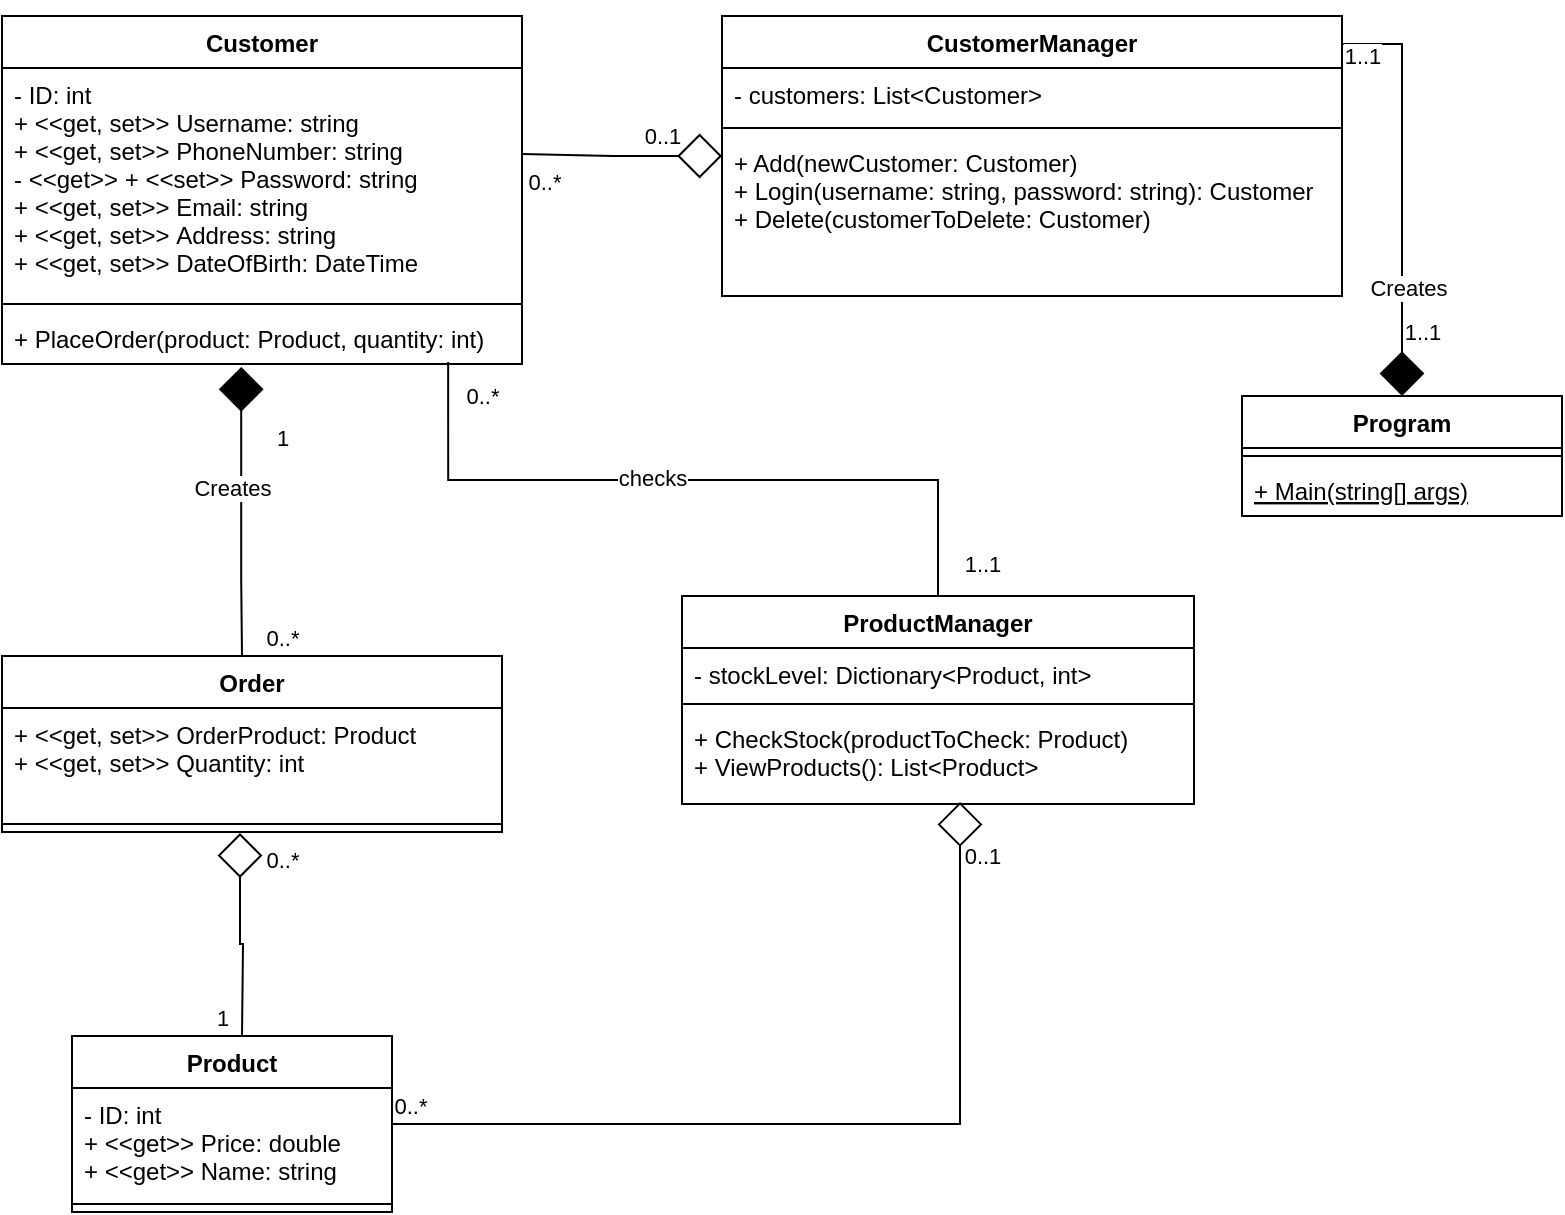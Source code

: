 <mxfile version="20.3.0" type="device"><diagram id="C5RBs43oDa-KdzZeNtuy" name="Page-1"><mxGraphModel dx="1422" dy="737" grid="1" gridSize="10" guides="1" tooltips="1" connect="1" arrows="1" fold="1" page="1" pageScale="1" pageWidth="827" pageHeight="1169" math="0" shadow="0"><root><mxCell id="WIyWlLk6GJQsqaUBKTNV-0"/><mxCell id="WIyWlLk6GJQsqaUBKTNV-1" parent="WIyWlLk6GJQsqaUBKTNV-0"/><mxCell id="xz8rxyZSxmBfU7oy6bDO-41" style="edgeStyle=orthogonalEdgeStyle;rounded=0;orthogonalLoop=1;jettySize=auto;html=1;entryX=0.5;entryY=0;entryDx=0;entryDy=0;strokeWidth=1;startArrow=none;startFill=0;endArrow=none;endFill=0;startSize=20;endSize=6;exitX=0.858;exitY=0.962;exitDx=0;exitDy=0;exitPerimeter=0;" edge="1" parent="WIyWlLk6GJQsqaUBKTNV-1" source="xz8rxyZSxmBfU7oy6bDO-3" target="xz8rxyZSxmBfU7oy6bDO-12"><mxGeometry relative="1" as="geometry"/></mxCell><mxCell id="xz8rxyZSxmBfU7oy6bDO-42" value="checks" style="edgeLabel;html=1;align=center;verticalAlign=middle;resizable=0;points=[];" vertex="1" connectable="0" parent="xz8rxyZSxmBfU7oy6bDO-41"><mxGeometry x="-0.111" y="1" relative="1" as="geometry"><mxPoint as="offset"/></mxGeometry></mxCell><mxCell id="xz8rxyZSxmBfU7oy6bDO-47" value="1..1" style="edgeLabel;html=1;align=center;verticalAlign=middle;resizable=0;points=[];" vertex="1" connectable="0" parent="xz8rxyZSxmBfU7oy6bDO-41"><mxGeometry x="0.91" y="1" relative="1" as="geometry"><mxPoint x="21" as="offset"/></mxGeometry></mxCell><mxCell id="xz8rxyZSxmBfU7oy6bDO-48" value="0..*" style="edgeLabel;html=1;align=center;verticalAlign=middle;resizable=0;points=[];" vertex="1" connectable="0" parent="xz8rxyZSxmBfU7oy6bDO-41"><mxGeometry x="-0.959" y="-1" relative="1" as="geometry"><mxPoint x="18" y="9" as="offset"/></mxGeometry></mxCell><mxCell id="xz8rxyZSxmBfU7oy6bDO-0" value="Customer" style="swimlane;fontStyle=1;align=center;verticalAlign=top;childLayout=stackLayout;horizontal=1;startSize=26;horizontalStack=0;resizeParent=1;resizeParentMax=0;resizeLast=0;collapsible=1;marginBottom=0;" vertex="1" parent="WIyWlLk6GJQsqaUBKTNV-1"><mxGeometry x="20" y="40" width="260" height="174" as="geometry"/></mxCell><mxCell id="xz8rxyZSxmBfU7oy6bDO-1" value="- ID: int&#10;+ &lt;&lt;get, set&gt;&gt; Username: string&#10;+ &lt;&lt;get, set&gt;&gt; PhoneNumber: string&#10;- &lt;&lt;get&gt;&gt; + &lt;&lt;set&gt;&gt; Password: string&#10;+ &lt;&lt;get, set&gt;&gt; Email: string&#10;+ &lt;&lt;get, set&gt;&gt; Address: string&#10;+ &lt;&lt;get, set&gt;&gt; DateOfBirth: DateTime&#10;" style="text;strokeColor=none;fillColor=none;align=left;verticalAlign=top;spacingLeft=4;spacingRight=4;overflow=hidden;rotatable=0;points=[[0,0.5],[1,0.5]];portConstraint=eastwest;" vertex="1" parent="xz8rxyZSxmBfU7oy6bDO-0"><mxGeometry y="26" width="260" height="114" as="geometry"/></mxCell><mxCell id="xz8rxyZSxmBfU7oy6bDO-2" value="" style="line;strokeWidth=1;fillColor=none;align=left;verticalAlign=middle;spacingTop=-1;spacingLeft=3;spacingRight=3;rotatable=0;labelPosition=right;points=[];portConstraint=eastwest;strokeColor=inherit;" vertex="1" parent="xz8rxyZSxmBfU7oy6bDO-0"><mxGeometry y="140" width="260" height="8" as="geometry"/></mxCell><mxCell id="xz8rxyZSxmBfU7oy6bDO-3" value="+ PlaceOrder(product: Product, quantity: int)" style="text;strokeColor=none;fillColor=none;align=left;verticalAlign=top;spacingLeft=4;spacingRight=4;overflow=hidden;rotatable=0;points=[[0,0.5],[1,0.5]];portConstraint=eastwest;" vertex="1" parent="xz8rxyZSxmBfU7oy6bDO-0"><mxGeometry y="148" width="260" height="26" as="geometry"/></mxCell><mxCell id="xz8rxyZSxmBfU7oy6bDO-8" value="Product" style="swimlane;fontStyle=1;align=center;verticalAlign=top;childLayout=stackLayout;horizontal=1;startSize=26;horizontalStack=0;resizeParent=1;resizeParentMax=0;resizeLast=0;collapsible=1;marginBottom=0;" vertex="1" parent="WIyWlLk6GJQsqaUBKTNV-1"><mxGeometry x="55" y="550" width="160" height="88" as="geometry"/></mxCell><mxCell id="xz8rxyZSxmBfU7oy6bDO-9" value="- ID: int&#10;+ &lt;&lt;get&gt;&gt; Price: double&#10;+ &lt;&lt;get&gt;&gt; Name: string" style="text;strokeColor=none;fillColor=none;align=left;verticalAlign=top;spacingLeft=4;spacingRight=4;overflow=hidden;rotatable=0;points=[[0,0.5],[1,0.5]];portConstraint=eastwest;" vertex="1" parent="xz8rxyZSxmBfU7oy6bDO-8"><mxGeometry y="26" width="160" height="54" as="geometry"/></mxCell><mxCell id="xz8rxyZSxmBfU7oy6bDO-10" value="" style="line;strokeWidth=1;fillColor=none;align=left;verticalAlign=middle;spacingTop=-1;spacingLeft=3;spacingRight=3;rotatable=0;labelPosition=right;points=[];portConstraint=eastwest;strokeColor=inherit;" vertex="1" parent="xz8rxyZSxmBfU7oy6bDO-8"><mxGeometry y="80" width="160" height="8" as="geometry"/></mxCell><mxCell id="xz8rxyZSxmBfU7oy6bDO-12" value="ProductManager" style="swimlane;fontStyle=1;align=center;verticalAlign=top;childLayout=stackLayout;horizontal=1;startSize=26;horizontalStack=0;resizeParent=1;resizeParentMax=0;resizeLast=0;collapsible=1;marginBottom=0;" vertex="1" parent="WIyWlLk6GJQsqaUBKTNV-1"><mxGeometry x="360" y="330" width="256" height="104" as="geometry"/></mxCell><mxCell id="xz8rxyZSxmBfU7oy6bDO-13" value="- stockLevel: Dictionary&lt;Product, int&gt;" style="text;strokeColor=none;fillColor=none;align=left;verticalAlign=top;spacingLeft=4;spacingRight=4;overflow=hidden;rotatable=0;points=[[0,0.5],[1,0.5]];portConstraint=eastwest;" vertex="1" parent="xz8rxyZSxmBfU7oy6bDO-12"><mxGeometry y="26" width="256" height="24" as="geometry"/></mxCell><mxCell id="xz8rxyZSxmBfU7oy6bDO-14" value="" style="line;strokeWidth=1;fillColor=none;align=left;verticalAlign=middle;spacingTop=-1;spacingLeft=3;spacingRight=3;rotatable=0;labelPosition=right;points=[];portConstraint=eastwest;strokeColor=inherit;" vertex="1" parent="xz8rxyZSxmBfU7oy6bDO-12"><mxGeometry y="50" width="256" height="8" as="geometry"/></mxCell><mxCell id="xz8rxyZSxmBfU7oy6bDO-15" value="+ CheckStock(productToCheck: Product)&#10;+ ViewProducts(): List&lt;Product&gt;" style="text;strokeColor=none;fillColor=none;align=left;verticalAlign=top;spacingLeft=4;spacingRight=4;overflow=hidden;rotatable=0;points=[[0,0.5],[1,0.5]];portConstraint=eastwest;" vertex="1" parent="xz8rxyZSxmBfU7oy6bDO-12"><mxGeometry y="58" width="256" height="46" as="geometry"/></mxCell><mxCell id="xz8rxyZSxmBfU7oy6bDO-32" style="edgeStyle=orthogonalEdgeStyle;rounded=0;orthogonalLoop=1;jettySize=auto;html=1;strokeWidth=1;startArrow=diamond;startFill=0;endArrow=none;endFill=0;startSize=20;endSize=6;" edge="1" parent="WIyWlLk6GJQsqaUBKTNV-1" source="xz8rxyZSxmBfU7oy6bDO-16"><mxGeometry relative="1" as="geometry"><mxPoint x="280" y="109" as="targetPoint"/></mxGeometry></mxCell><mxCell id="xz8rxyZSxmBfU7oy6bDO-45" value="0..*" style="edgeLabel;html=1;align=center;verticalAlign=middle;resizable=0;points=[];" vertex="1" connectable="0" parent="xz8rxyZSxmBfU7oy6bDO-32"><mxGeometry x="0.893" y="2" relative="1" as="geometry"><mxPoint x="5" y="12" as="offset"/></mxGeometry></mxCell><mxCell id="xz8rxyZSxmBfU7oy6bDO-46" value="0..1" style="edgeLabel;html=1;align=center;verticalAlign=middle;resizable=0;points=[];" vertex="1" connectable="0" parent="xz8rxyZSxmBfU7oy6bDO-32"><mxGeometry x="-0.182" y="-2" relative="1" as="geometry"><mxPoint x="11" y="-8" as="offset"/></mxGeometry></mxCell><mxCell id="xz8rxyZSxmBfU7oy6bDO-16" value="CustomerManager" style="swimlane;fontStyle=1;align=center;verticalAlign=top;childLayout=stackLayout;horizontal=1;startSize=26;horizontalStack=0;resizeParent=1;resizeParentMax=0;resizeLast=0;collapsible=1;marginBottom=0;" vertex="1" parent="WIyWlLk6GJQsqaUBKTNV-1"><mxGeometry x="380" y="40" width="310" height="140" as="geometry"/></mxCell><mxCell id="xz8rxyZSxmBfU7oy6bDO-17" value="- customers: List&lt;Customer&gt;" style="text;strokeColor=none;fillColor=none;align=left;verticalAlign=top;spacingLeft=4;spacingRight=4;overflow=hidden;rotatable=0;points=[[0,0.5],[1,0.5]];portConstraint=eastwest;" vertex="1" parent="xz8rxyZSxmBfU7oy6bDO-16"><mxGeometry y="26" width="310" height="26" as="geometry"/></mxCell><mxCell id="xz8rxyZSxmBfU7oy6bDO-18" value="" style="line;strokeWidth=1;fillColor=none;align=left;verticalAlign=middle;spacingTop=-1;spacingLeft=3;spacingRight=3;rotatable=0;labelPosition=right;points=[];portConstraint=eastwest;strokeColor=inherit;" vertex="1" parent="xz8rxyZSxmBfU7oy6bDO-16"><mxGeometry y="52" width="310" height="8" as="geometry"/></mxCell><mxCell id="xz8rxyZSxmBfU7oy6bDO-19" value="+ Add(newCustomer: Customer)&#10;+ Login(username: string, password: string): Customer&#10;+ Delete(customerToDelete: Customer)" style="text;strokeColor=none;fillColor=none;align=left;verticalAlign=top;spacingLeft=4;spacingRight=4;overflow=hidden;rotatable=0;points=[[0,0.5],[1,0.5]];portConstraint=eastwest;" vertex="1" parent="xz8rxyZSxmBfU7oy6bDO-16"><mxGeometry y="60" width="310" height="80" as="geometry"/></mxCell><mxCell id="xz8rxyZSxmBfU7oy6bDO-20" value="Order" style="swimlane;fontStyle=1;align=center;verticalAlign=top;childLayout=stackLayout;horizontal=1;startSize=26;horizontalStack=0;resizeParent=1;resizeParentMax=0;resizeLast=0;collapsible=1;marginBottom=0;" vertex="1" parent="WIyWlLk6GJQsqaUBKTNV-1"><mxGeometry x="20" y="360" width="250" height="88" as="geometry"/></mxCell><mxCell id="xz8rxyZSxmBfU7oy6bDO-21" value="+ &lt;&lt;get, set&gt;&gt; OrderProduct: Product&#10;+ &lt;&lt;get, set&gt;&gt; Quantity: int" style="text;strokeColor=none;fillColor=none;align=left;verticalAlign=top;spacingLeft=4;spacingRight=4;overflow=hidden;rotatable=0;points=[[0,0.5],[1,0.5]];portConstraint=eastwest;" vertex="1" parent="xz8rxyZSxmBfU7oy6bDO-20"><mxGeometry y="26" width="250" height="54" as="geometry"/></mxCell><mxCell id="xz8rxyZSxmBfU7oy6bDO-22" value="" style="line;strokeWidth=1;fillColor=none;align=left;verticalAlign=middle;spacingTop=-1;spacingLeft=3;spacingRight=3;rotatable=0;labelPosition=right;points=[];portConstraint=eastwest;strokeColor=inherit;" vertex="1" parent="xz8rxyZSxmBfU7oy6bDO-20"><mxGeometry y="80" width="250" height="8" as="geometry"/></mxCell><mxCell id="xz8rxyZSxmBfU7oy6bDO-28" style="edgeStyle=orthogonalEdgeStyle;rounded=0;orthogonalLoop=1;jettySize=auto;html=1;entryX=1.002;entryY=0.1;entryDx=0;entryDy=0;entryPerimeter=0;exitX=0.5;exitY=0;exitDx=0;exitDy=0;endArrow=none;endFill=0;startArrow=diamond;startFill=1;strokeWidth=1;endSize=6;startSize=20;" edge="1" parent="WIyWlLk6GJQsqaUBKTNV-1" source="xz8rxyZSxmBfU7oy6bDO-23" target="xz8rxyZSxmBfU7oy6bDO-16"><mxGeometry relative="1" as="geometry"/></mxCell><mxCell id="xz8rxyZSxmBfU7oy6bDO-29" value="Creates" style="edgeLabel;html=1;align=center;verticalAlign=middle;resizable=0;points=[];" vertex="1" connectable="0" parent="xz8rxyZSxmBfU7oy6bDO-28"><mxGeometry x="-0.469" y="-3" relative="1" as="geometry"><mxPoint as="offset"/></mxGeometry></mxCell><mxCell id="xz8rxyZSxmBfU7oy6bDO-43" value="1..1" style="edgeLabel;html=1;align=center;verticalAlign=middle;resizable=0;points=[];" vertex="1" connectable="0" parent="xz8rxyZSxmBfU7oy6bDO-28"><mxGeometry x="0.93" y="1" relative="1" as="geometry"><mxPoint x="2" y="5" as="offset"/></mxGeometry></mxCell><mxCell id="xz8rxyZSxmBfU7oy6bDO-44" value="1..1" style="edgeLabel;html=1;align=center;verticalAlign=middle;resizable=0;points=[];" vertex="1" connectable="0" parent="xz8rxyZSxmBfU7oy6bDO-28"><mxGeometry x="-0.684" relative="1" as="geometry"><mxPoint x="10" as="offset"/></mxGeometry></mxCell><mxCell id="xz8rxyZSxmBfU7oy6bDO-23" value="Program" style="swimlane;fontStyle=1;align=center;verticalAlign=top;childLayout=stackLayout;horizontal=1;startSize=26;horizontalStack=0;resizeParent=1;resizeParentMax=0;resizeLast=0;collapsible=1;marginBottom=0;" vertex="1" parent="WIyWlLk6GJQsqaUBKTNV-1"><mxGeometry x="640" y="230" width="160" height="60" as="geometry"/></mxCell><mxCell id="xz8rxyZSxmBfU7oy6bDO-25" value="" style="line;strokeWidth=1;fillColor=none;align=left;verticalAlign=middle;spacingTop=-1;spacingLeft=3;spacingRight=3;rotatable=0;labelPosition=right;points=[];portConstraint=eastwest;strokeColor=inherit;" vertex="1" parent="xz8rxyZSxmBfU7oy6bDO-23"><mxGeometry y="26" width="160" height="8" as="geometry"/></mxCell><mxCell id="xz8rxyZSxmBfU7oy6bDO-26" value="+ Main(string[] args)" style="text;strokeColor=none;fillColor=none;align=left;verticalAlign=top;spacingLeft=4;spacingRight=4;overflow=hidden;rotatable=0;points=[[0,0.5],[1,0.5]];portConstraint=eastwest;fontStyle=4" vertex="1" parent="xz8rxyZSxmBfU7oy6bDO-23"><mxGeometry y="34" width="160" height="26" as="geometry"/></mxCell><mxCell id="xz8rxyZSxmBfU7oy6bDO-36" style="edgeStyle=orthogonalEdgeStyle;rounded=0;orthogonalLoop=1;jettySize=auto;html=1;exitX=0.46;exitY=1.056;exitDx=0;exitDy=0;endArrow=none;endFill=0;startArrow=diamond;startFill=1;strokeWidth=1;endSize=6;startSize=20;exitPerimeter=0;" edge="1" parent="WIyWlLk6GJQsqaUBKTNV-1" source="xz8rxyZSxmBfU7oy6bDO-3"><mxGeometry relative="1" as="geometry"><mxPoint x="349.97" y="296" as="sourcePoint"/><mxPoint x="140" y="360" as="targetPoint"/><Array as="points"><mxPoint x="140" y="322"/><mxPoint x="140" y="358"/></Array></mxGeometry></mxCell><mxCell id="xz8rxyZSxmBfU7oy6bDO-37" value="Creates" style="edgeLabel;html=1;align=center;verticalAlign=middle;resizable=0;points=[];" vertex="1" connectable="0" parent="xz8rxyZSxmBfU7oy6bDO-36"><mxGeometry x="-0.469" y="-3" relative="1" as="geometry"><mxPoint x="-2" y="22" as="offset"/></mxGeometry></mxCell><mxCell id="xz8rxyZSxmBfU7oy6bDO-49" value="0..*" style="edgeLabel;html=1;align=center;verticalAlign=middle;resizable=0;points=[];" vertex="1" connectable="0" parent="xz8rxyZSxmBfU7oy6bDO-36"><mxGeometry x="0.796" y="4" relative="1" as="geometry"><mxPoint x="16" y="5" as="offset"/></mxGeometry></mxCell><mxCell id="xz8rxyZSxmBfU7oy6bDO-50" value="1" style="edgeLabel;html=1;align=center;verticalAlign=middle;resizable=0;points=[];" vertex="1" connectable="0" parent="xz8rxyZSxmBfU7oy6bDO-36"><mxGeometry x="-0.582" y="4" relative="1" as="geometry"><mxPoint x="16" y="5" as="offset"/></mxGeometry></mxCell><mxCell id="xz8rxyZSxmBfU7oy6bDO-38" style="edgeStyle=orthogonalEdgeStyle;rounded=0;orthogonalLoop=1;jettySize=auto;html=1;strokeWidth=1;startArrow=diamond;startFill=0;endArrow=none;endFill=0;startSize=20;endSize=6;exitX=0.476;exitY=1.069;exitDx=0;exitDy=0;exitPerimeter=0;" edge="1" parent="WIyWlLk6GJQsqaUBKTNV-1" source="xz8rxyZSxmBfU7oy6bDO-22"><mxGeometry relative="1" as="geometry"><mxPoint x="250" y="530" as="sourcePoint"/><mxPoint x="140" y="550" as="targetPoint"/></mxGeometry></mxCell><mxCell id="xz8rxyZSxmBfU7oy6bDO-51" value="1" style="edgeLabel;html=1;align=center;verticalAlign=middle;resizable=0;points=[];" vertex="1" connectable="0" parent="xz8rxyZSxmBfU7oy6bDO-38"><mxGeometry x="0.822" y="2" relative="1" as="geometry"><mxPoint x="-12" as="offset"/></mxGeometry></mxCell><mxCell id="xz8rxyZSxmBfU7oy6bDO-52" value="0..*" style="edgeLabel;html=1;align=center;verticalAlign=middle;resizable=0;points=[];" vertex="1" connectable="0" parent="xz8rxyZSxmBfU7oy6bDO-38"><mxGeometry x="-0.75" y="10" relative="1" as="geometry"><mxPoint x="11" as="offset"/></mxGeometry></mxCell><mxCell id="xz8rxyZSxmBfU7oy6bDO-39" style="edgeStyle=orthogonalEdgeStyle;rounded=0;orthogonalLoop=1;jettySize=auto;html=1;strokeWidth=1;startArrow=diamond;startFill=0;endArrow=none;endFill=0;startSize=20;endSize=6;exitX=0.543;exitY=0.978;exitDx=0;exitDy=0;exitPerimeter=0;entryX=1;entryY=0.5;entryDx=0;entryDy=0;" edge="1" parent="WIyWlLk6GJQsqaUBKTNV-1" source="xz8rxyZSxmBfU7oy6bDO-15" target="xz8rxyZSxmBfU7oy6bDO-8"><mxGeometry relative="1" as="geometry"><mxPoint x="320" y="483.002" as="sourcePoint"/><mxPoint x="321" y="584.45" as="targetPoint"/></mxGeometry></mxCell><mxCell id="xz8rxyZSxmBfU7oy6bDO-54" value="0..*" style="edgeLabel;html=1;align=center;verticalAlign=middle;resizable=0;points=[];" vertex="1" connectable="0" parent="xz8rxyZSxmBfU7oy6bDO-39"><mxGeometry x="0.962" y="-2" relative="1" as="geometry"><mxPoint y="-7" as="offset"/></mxGeometry></mxCell><mxCell id="xz8rxyZSxmBfU7oy6bDO-55" value="0..1" style="edgeLabel;html=1;align=center;verticalAlign=middle;resizable=0;points=[];" vertex="1" connectable="0" parent="xz8rxyZSxmBfU7oy6bDO-39"><mxGeometry x="-0.778" y="1" relative="1" as="geometry"><mxPoint x="10" y="-23" as="offset"/></mxGeometry></mxCell></root></mxGraphModel></diagram></mxfile>